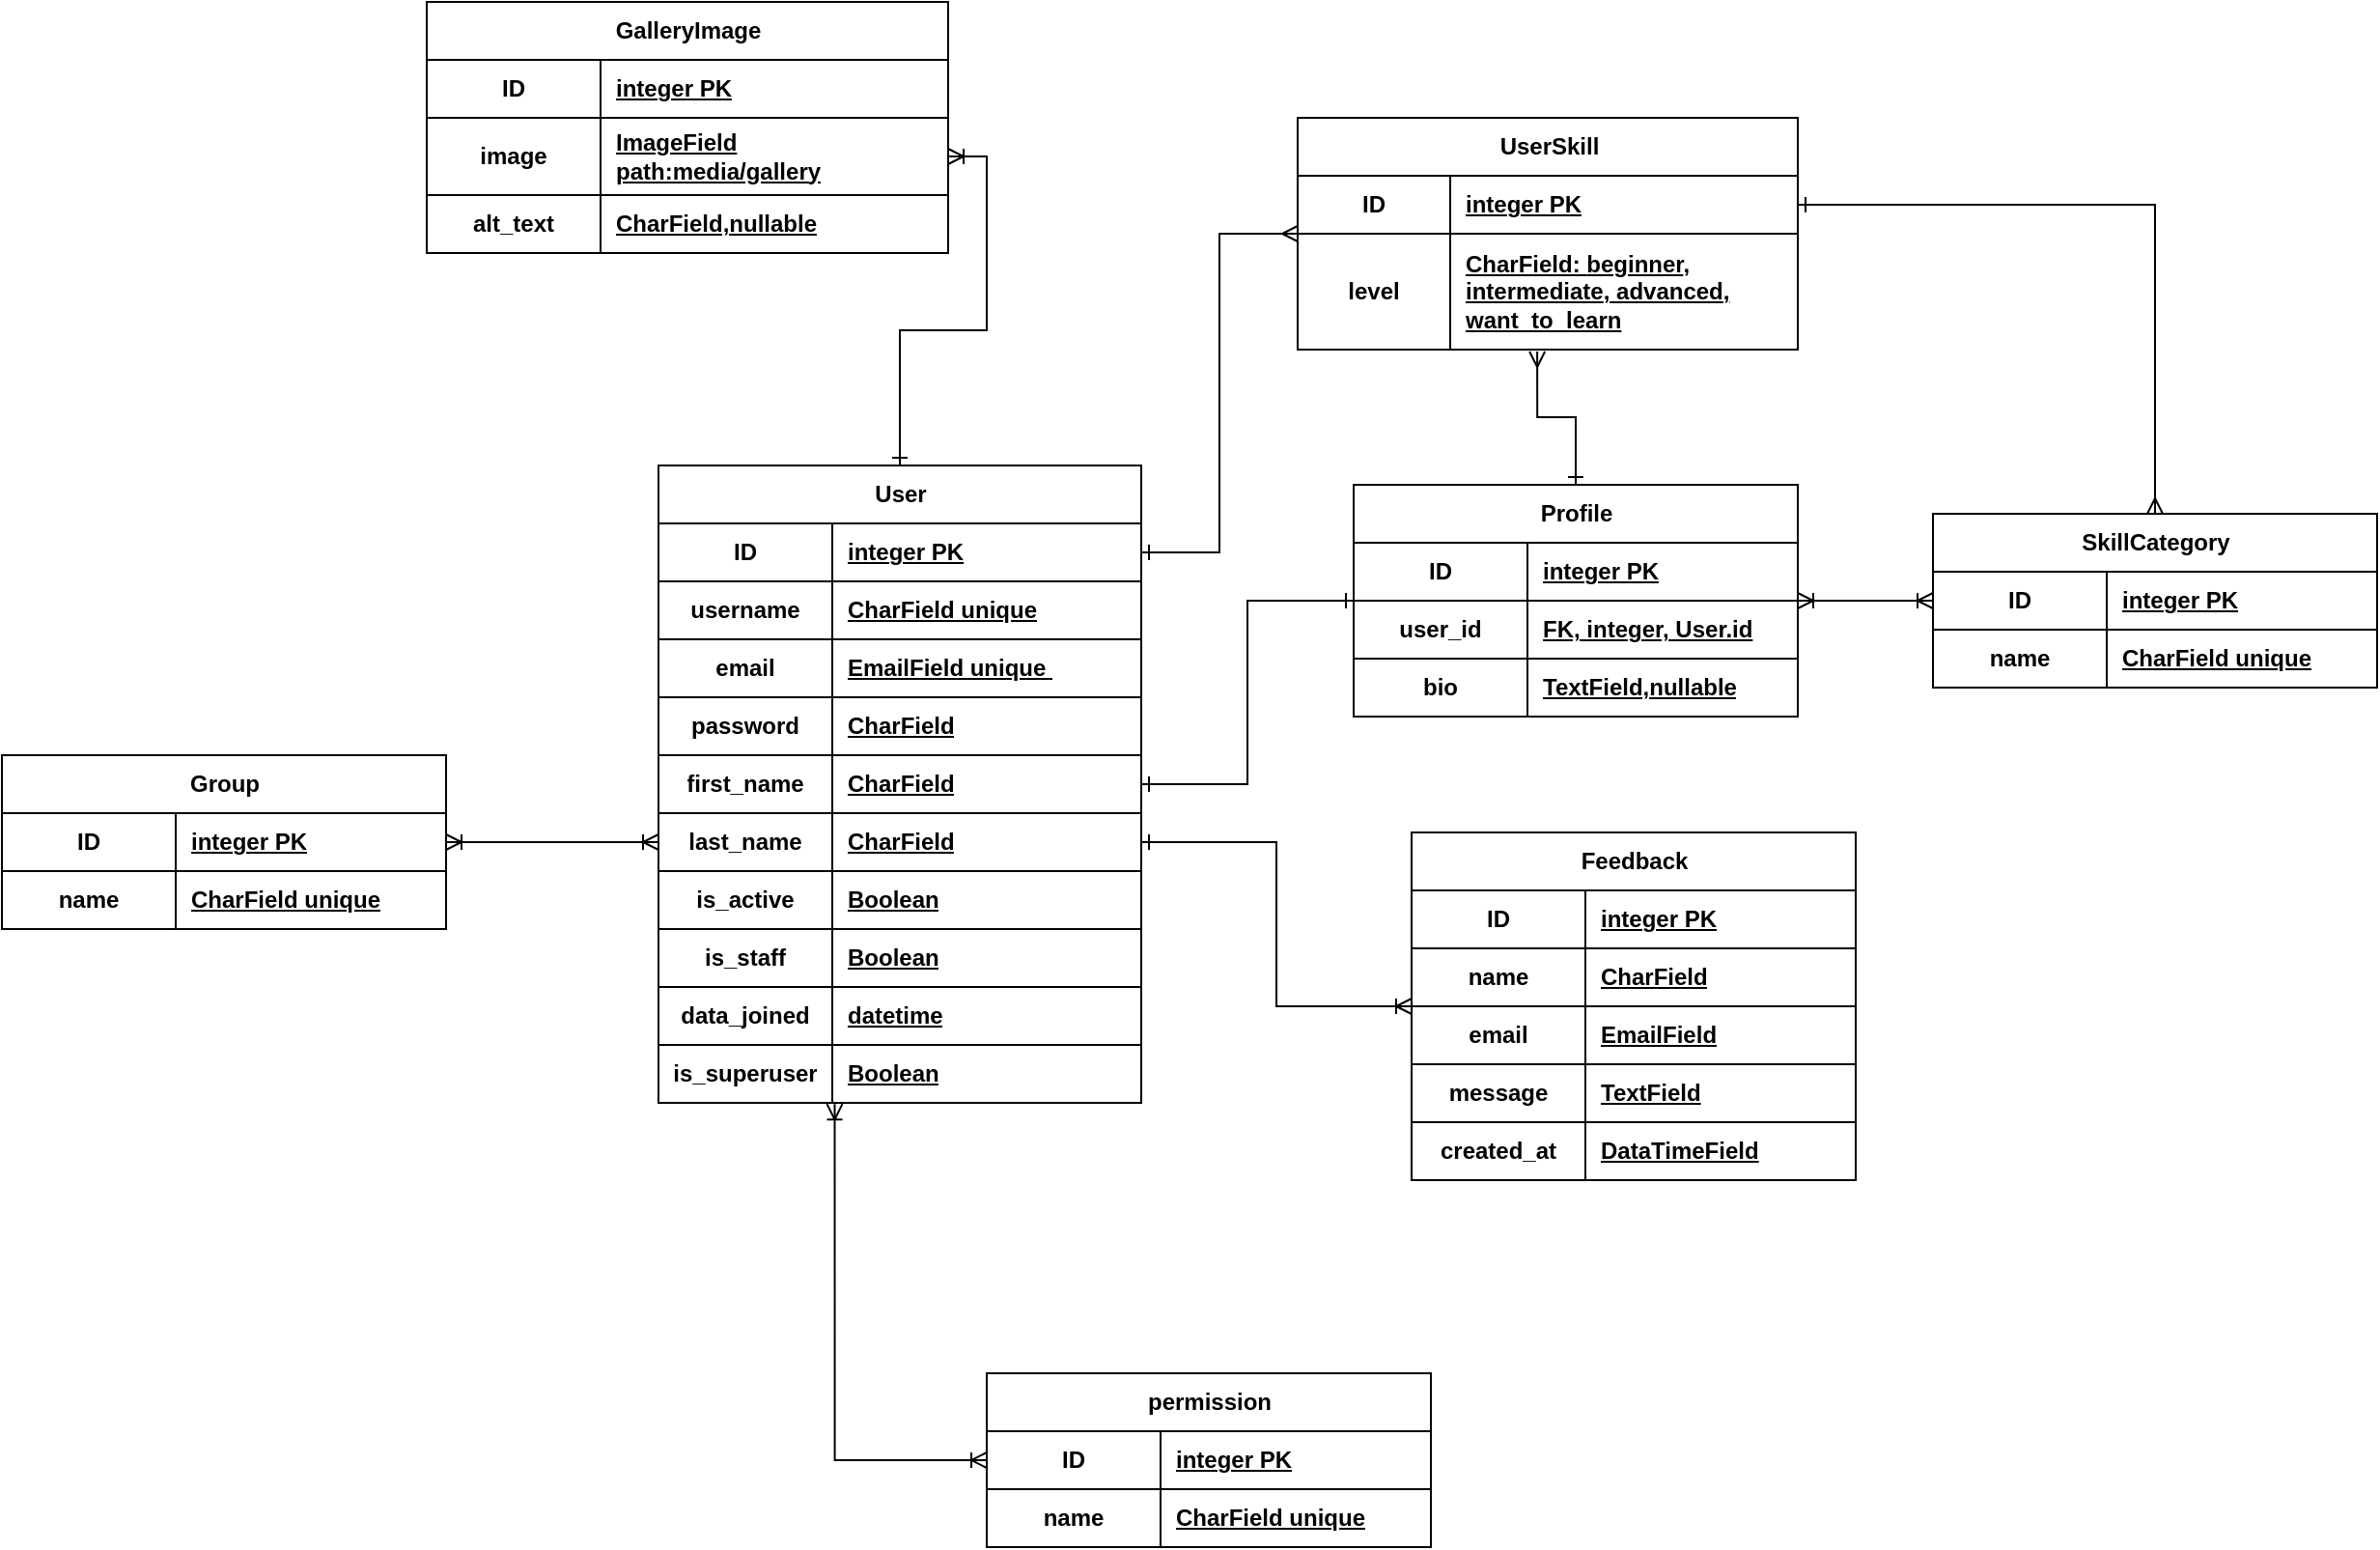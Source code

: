 <mxfile version="26.2.13">
  <diagram name="Страница — 1" id="cLvUY47uuJvn9-BoYiRr">
    <mxGraphModel dx="1157" dy="585" grid="1" gridSize="10" guides="1" tooltips="1" connect="1" arrows="1" fold="1" page="0" pageScale="1" pageWidth="850" pageHeight="1100" math="0" shadow="0">
      <root>
        <mxCell id="0" />
        <mxCell id="1" parent="0" />
        <mxCell id="xy8St97dWCmAatjj1ool-161" style="edgeStyle=orthogonalEdgeStyle;rounded=0;orthogonalLoop=1;jettySize=auto;html=1;endArrow=ERone;endFill=0;startArrow=ERone;startFill=0;" edge="1" parent="1" source="xy8St97dWCmAatjj1ool-24" target="xy8St97dWCmAatjj1ool-84">
          <mxGeometry relative="1" as="geometry" />
        </mxCell>
        <mxCell id="xy8St97dWCmAatjj1ool-163" style="edgeStyle=orthogonalEdgeStyle;rounded=0;orthogonalLoop=1;jettySize=auto;html=1;startArrow=ERone;startFill=0;endArrow=ERoneToMany;endFill=0;" edge="1" parent="1" source="xy8St97dWCmAatjj1ool-24" target="xy8St97dWCmAatjj1ool-135">
          <mxGeometry relative="1" as="geometry" />
        </mxCell>
        <mxCell id="xy8St97dWCmAatjj1ool-24" value="User" style="shape=table;startSize=30;container=1;collapsible=1;childLayout=tableLayout;fixedRows=1;rowLines=0;fontStyle=1;align=center;resizeLast=1;html=1;" vertex="1" parent="1">
          <mxGeometry x="130" y="550" width="250" height="330" as="geometry">
            <mxRectangle x="320" y="550" width="70" height="30" as="alternateBounds" />
          </mxGeometry>
        </mxCell>
        <mxCell id="xy8St97dWCmAatjj1ool-57" style="shape=tableRow;horizontal=0;startSize=0;swimlaneHead=0;swimlaneBody=0;fillColor=none;collapsible=0;dropTarget=0;points=[[0,0.5],[1,0.5]];portConstraint=eastwest;top=0;left=0;right=0;bottom=1;" vertex="1" parent="xy8St97dWCmAatjj1ool-24">
          <mxGeometry y="30" width="250" height="30" as="geometry" />
        </mxCell>
        <mxCell id="xy8St97dWCmAatjj1ool-58" value="ID" style="shape=partialRectangle;connectable=0;fillColor=none;top=0;left=0;bottom=0;right=0;fontStyle=1;overflow=hidden;whiteSpace=wrap;html=1;" vertex="1" parent="xy8St97dWCmAatjj1ool-57">
          <mxGeometry width="90" height="30" as="geometry">
            <mxRectangle width="90" height="30" as="alternateBounds" />
          </mxGeometry>
        </mxCell>
        <mxCell id="xy8St97dWCmAatjj1ool-59" value="integer PK" style="shape=partialRectangle;connectable=0;fillColor=none;top=0;left=0;bottom=0;right=0;align=left;spacingLeft=6;fontStyle=5;overflow=hidden;whiteSpace=wrap;html=1;" vertex="1" parent="xy8St97dWCmAatjj1ool-57">
          <mxGeometry x="90" width="160" height="30" as="geometry">
            <mxRectangle width="160" height="30" as="alternateBounds" />
          </mxGeometry>
        </mxCell>
        <mxCell id="xy8St97dWCmAatjj1ool-25" value="" style="shape=tableRow;horizontal=0;startSize=0;swimlaneHead=0;swimlaneBody=0;fillColor=none;collapsible=0;dropTarget=0;points=[[0,0.5],[1,0.5]];portConstraint=eastwest;top=0;left=0;right=0;bottom=1;" vertex="1" parent="xy8St97dWCmAatjj1ool-24">
          <mxGeometry y="60" width="250" height="30" as="geometry" />
        </mxCell>
        <mxCell id="xy8St97dWCmAatjj1ool-26" value="username" style="shape=partialRectangle;connectable=0;fillColor=none;top=0;left=0;bottom=0;right=0;fontStyle=1;overflow=hidden;whiteSpace=wrap;html=1;" vertex="1" parent="xy8St97dWCmAatjj1ool-25">
          <mxGeometry width="90" height="30" as="geometry">
            <mxRectangle width="90" height="30" as="alternateBounds" />
          </mxGeometry>
        </mxCell>
        <mxCell id="xy8St97dWCmAatjj1ool-27" value="CharField unique" style="shape=partialRectangle;connectable=0;fillColor=none;top=0;left=0;bottom=0;right=0;align=left;spacingLeft=6;fontStyle=5;overflow=hidden;whiteSpace=wrap;html=1;" vertex="1" parent="xy8St97dWCmAatjj1ool-25">
          <mxGeometry x="90" width="160" height="30" as="geometry">
            <mxRectangle width="160" height="30" as="alternateBounds" />
          </mxGeometry>
        </mxCell>
        <mxCell id="xy8St97dWCmAatjj1ool-60" style="shape=tableRow;horizontal=0;startSize=0;swimlaneHead=0;swimlaneBody=0;fillColor=none;collapsible=0;dropTarget=0;points=[[0,0.5],[1,0.5]];portConstraint=eastwest;top=0;left=0;right=0;bottom=1;" vertex="1" parent="xy8St97dWCmAatjj1ool-24">
          <mxGeometry y="90" width="250" height="30" as="geometry" />
        </mxCell>
        <mxCell id="xy8St97dWCmAatjj1ool-61" value="email" style="shape=partialRectangle;connectable=0;fillColor=none;top=0;left=0;bottom=0;right=0;fontStyle=1;overflow=hidden;whiteSpace=wrap;html=1;" vertex="1" parent="xy8St97dWCmAatjj1ool-60">
          <mxGeometry width="90" height="30" as="geometry">
            <mxRectangle width="90" height="30" as="alternateBounds" />
          </mxGeometry>
        </mxCell>
        <mxCell id="xy8St97dWCmAatjj1ool-62" value="EmailField unique&amp;nbsp;" style="shape=partialRectangle;connectable=0;fillColor=none;top=0;left=0;bottom=0;right=0;align=left;spacingLeft=6;fontStyle=5;overflow=hidden;whiteSpace=wrap;html=1;" vertex="1" parent="xy8St97dWCmAatjj1ool-60">
          <mxGeometry x="90" width="160" height="30" as="geometry">
            <mxRectangle width="160" height="30" as="alternateBounds" />
          </mxGeometry>
        </mxCell>
        <mxCell id="xy8St97dWCmAatjj1ool-63" style="shape=tableRow;horizontal=0;startSize=0;swimlaneHead=0;swimlaneBody=0;fillColor=none;collapsible=0;dropTarget=0;points=[[0,0.5],[1,0.5]];portConstraint=eastwest;top=0;left=0;right=0;bottom=1;" vertex="1" parent="xy8St97dWCmAatjj1ool-24">
          <mxGeometry y="120" width="250" height="30" as="geometry" />
        </mxCell>
        <mxCell id="xy8St97dWCmAatjj1ool-64" value="password" style="shape=partialRectangle;connectable=0;fillColor=none;top=0;left=0;bottom=0;right=0;fontStyle=1;overflow=hidden;whiteSpace=wrap;html=1;" vertex="1" parent="xy8St97dWCmAatjj1ool-63">
          <mxGeometry width="90" height="30" as="geometry">
            <mxRectangle width="90" height="30" as="alternateBounds" />
          </mxGeometry>
        </mxCell>
        <mxCell id="xy8St97dWCmAatjj1ool-65" value="CharField" style="shape=partialRectangle;connectable=0;fillColor=none;top=0;left=0;bottom=0;right=0;align=left;spacingLeft=6;fontStyle=5;overflow=hidden;whiteSpace=wrap;html=1;" vertex="1" parent="xy8St97dWCmAatjj1ool-63">
          <mxGeometry x="90" width="160" height="30" as="geometry">
            <mxRectangle width="160" height="30" as="alternateBounds" />
          </mxGeometry>
        </mxCell>
        <mxCell id="xy8St97dWCmAatjj1ool-78" style="shape=tableRow;horizontal=0;startSize=0;swimlaneHead=0;swimlaneBody=0;fillColor=none;collapsible=0;dropTarget=0;points=[[0,0.5],[1,0.5]];portConstraint=eastwest;top=0;left=0;right=0;bottom=1;" vertex="1" parent="xy8St97dWCmAatjj1ool-24">
          <mxGeometry y="150" width="250" height="30" as="geometry" />
        </mxCell>
        <mxCell id="xy8St97dWCmAatjj1ool-79" value="first_name" style="shape=partialRectangle;connectable=0;fillColor=none;top=0;left=0;bottom=0;right=0;fontStyle=1;overflow=hidden;whiteSpace=wrap;html=1;" vertex="1" parent="xy8St97dWCmAatjj1ool-78">
          <mxGeometry width="90" height="30" as="geometry">
            <mxRectangle width="90" height="30" as="alternateBounds" />
          </mxGeometry>
        </mxCell>
        <mxCell id="xy8St97dWCmAatjj1ool-80" value="CharField" style="shape=partialRectangle;connectable=0;fillColor=none;top=0;left=0;bottom=0;right=0;align=left;spacingLeft=6;fontStyle=5;overflow=hidden;whiteSpace=wrap;html=1;" vertex="1" parent="xy8St97dWCmAatjj1ool-78">
          <mxGeometry x="90" width="160" height="30" as="geometry">
            <mxRectangle width="160" height="30" as="alternateBounds" />
          </mxGeometry>
        </mxCell>
        <mxCell id="xy8St97dWCmAatjj1ool-75" style="shape=tableRow;horizontal=0;startSize=0;swimlaneHead=0;swimlaneBody=0;fillColor=none;collapsible=0;dropTarget=0;points=[[0,0.5],[1,0.5]];portConstraint=eastwest;top=0;left=0;right=0;bottom=1;" vertex="1" parent="xy8St97dWCmAatjj1ool-24">
          <mxGeometry y="180" width="250" height="30" as="geometry" />
        </mxCell>
        <mxCell id="xy8St97dWCmAatjj1ool-76" value="last_name" style="shape=partialRectangle;connectable=0;fillColor=none;top=0;left=0;bottom=0;right=0;fontStyle=1;overflow=hidden;whiteSpace=wrap;html=1;" vertex="1" parent="xy8St97dWCmAatjj1ool-75">
          <mxGeometry width="90" height="30" as="geometry">
            <mxRectangle width="90" height="30" as="alternateBounds" />
          </mxGeometry>
        </mxCell>
        <mxCell id="xy8St97dWCmAatjj1ool-77" value="CharField" style="shape=partialRectangle;connectable=0;fillColor=none;top=0;left=0;bottom=0;right=0;align=left;spacingLeft=6;fontStyle=5;overflow=hidden;whiteSpace=wrap;html=1;" vertex="1" parent="xy8St97dWCmAatjj1ool-75">
          <mxGeometry x="90" width="160" height="30" as="geometry">
            <mxRectangle width="160" height="30" as="alternateBounds" />
          </mxGeometry>
        </mxCell>
        <mxCell id="xy8St97dWCmAatjj1ool-72" style="shape=tableRow;horizontal=0;startSize=0;swimlaneHead=0;swimlaneBody=0;fillColor=none;collapsible=0;dropTarget=0;points=[[0,0.5],[1,0.5]];portConstraint=eastwest;top=0;left=0;right=0;bottom=1;" vertex="1" parent="xy8St97dWCmAatjj1ool-24">
          <mxGeometry y="210" width="250" height="30" as="geometry" />
        </mxCell>
        <mxCell id="xy8St97dWCmAatjj1ool-73" value="is_active" style="shape=partialRectangle;connectable=0;fillColor=none;top=0;left=0;bottom=0;right=0;fontStyle=1;overflow=hidden;whiteSpace=wrap;html=1;" vertex="1" parent="xy8St97dWCmAatjj1ool-72">
          <mxGeometry width="90" height="30" as="geometry">
            <mxRectangle width="90" height="30" as="alternateBounds" />
          </mxGeometry>
        </mxCell>
        <mxCell id="xy8St97dWCmAatjj1ool-74" value="Boolean" style="shape=partialRectangle;connectable=0;fillColor=none;top=0;left=0;bottom=0;right=0;align=left;spacingLeft=6;fontStyle=5;overflow=hidden;whiteSpace=wrap;html=1;" vertex="1" parent="xy8St97dWCmAatjj1ool-72">
          <mxGeometry x="90" width="160" height="30" as="geometry">
            <mxRectangle width="160" height="30" as="alternateBounds" />
          </mxGeometry>
        </mxCell>
        <mxCell id="xy8St97dWCmAatjj1ool-69" style="shape=tableRow;horizontal=0;startSize=0;swimlaneHead=0;swimlaneBody=0;fillColor=none;collapsible=0;dropTarget=0;points=[[0,0.5],[1,0.5]];portConstraint=eastwest;top=0;left=0;right=0;bottom=1;" vertex="1" parent="xy8St97dWCmAatjj1ool-24">
          <mxGeometry y="240" width="250" height="30" as="geometry" />
        </mxCell>
        <mxCell id="xy8St97dWCmAatjj1ool-70" value="is_staff" style="shape=partialRectangle;connectable=0;fillColor=none;top=0;left=0;bottom=0;right=0;fontStyle=1;overflow=hidden;whiteSpace=wrap;html=1;" vertex="1" parent="xy8St97dWCmAatjj1ool-69">
          <mxGeometry width="90" height="30" as="geometry">
            <mxRectangle width="90" height="30" as="alternateBounds" />
          </mxGeometry>
        </mxCell>
        <mxCell id="xy8St97dWCmAatjj1ool-71" value="Boolean" style="shape=partialRectangle;connectable=0;fillColor=none;top=0;left=0;bottom=0;right=0;align=left;spacingLeft=6;fontStyle=5;overflow=hidden;whiteSpace=wrap;html=1;" vertex="1" parent="xy8St97dWCmAatjj1ool-69">
          <mxGeometry x="90" width="160" height="30" as="geometry">
            <mxRectangle width="160" height="30" as="alternateBounds" />
          </mxGeometry>
        </mxCell>
        <mxCell id="xy8St97dWCmAatjj1ool-81" style="shape=tableRow;horizontal=0;startSize=0;swimlaneHead=0;swimlaneBody=0;fillColor=none;collapsible=0;dropTarget=0;points=[[0,0.5],[1,0.5]];portConstraint=eastwest;top=0;left=0;right=0;bottom=1;" vertex="1" parent="xy8St97dWCmAatjj1ool-24">
          <mxGeometry y="270" width="250" height="30" as="geometry" />
        </mxCell>
        <mxCell id="xy8St97dWCmAatjj1ool-82" value="data_joined" style="shape=partialRectangle;connectable=0;fillColor=none;top=0;left=0;bottom=0;right=0;fontStyle=1;overflow=hidden;whiteSpace=wrap;html=1;" vertex="1" parent="xy8St97dWCmAatjj1ool-81">
          <mxGeometry width="90" height="30" as="geometry">
            <mxRectangle width="90" height="30" as="alternateBounds" />
          </mxGeometry>
        </mxCell>
        <mxCell id="xy8St97dWCmAatjj1ool-83" value="datetime" style="shape=partialRectangle;connectable=0;fillColor=none;top=0;left=0;bottom=0;right=0;align=left;spacingLeft=6;fontStyle=5;overflow=hidden;whiteSpace=wrap;html=1;" vertex="1" parent="xy8St97dWCmAatjj1ool-81">
          <mxGeometry x="90" width="160" height="30" as="geometry">
            <mxRectangle width="160" height="30" as="alternateBounds" />
          </mxGeometry>
        </mxCell>
        <mxCell id="xy8St97dWCmAatjj1ool-66" style="shape=tableRow;horizontal=0;startSize=0;swimlaneHead=0;swimlaneBody=0;fillColor=none;collapsible=0;dropTarget=0;points=[[0,0.5],[1,0.5]];portConstraint=eastwest;top=0;left=0;right=0;bottom=1;" vertex="1" parent="xy8St97dWCmAatjj1ool-24">
          <mxGeometry y="300" width="250" height="30" as="geometry" />
        </mxCell>
        <mxCell id="xy8St97dWCmAatjj1ool-67" value="is_superuser" style="shape=partialRectangle;connectable=0;fillColor=none;top=0;left=0;bottom=0;right=0;fontStyle=1;overflow=hidden;whiteSpace=wrap;html=1;" vertex="1" parent="xy8St97dWCmAatjj1ool-66">
          <mxGeometry width="90" height="30" as="geometry">
            <mxRectangle width="90" height="30" as="alternateBounds" />
          </mxGeometry>
        </mxCell>
        <mxCell id="xy8St97dWCmAatjj1ool-68" value="Boolean" style="shape=partialRectangle;connectable=0;fillColor=none;top=0;left=0;bottom=0;right=0;align=left;spacingLeft=6;fontStyle=5;overflow=hidden;whiteSpace=wrap;html=1;" vertex="1" parent="xy8St97dWCmAatjj1ool-66">
          <mxGeometry x="90" width="160" height="30" as="geometry">
            <mxRectangle width="160" height="30" as="alternateBounds" />
          </mxGeometry>
        </mxCell>
        <mxCell id="xy8St97dWCmAatjj1ool-182" style="edgeStyle=orthogonalEdgeStyle;rounded=0;orthogonalLoop=1;jettySize=auto;html=1;entryX=0;entryY=0.5;entryDx=0;entryDy=0;startArrow=ERoneToMany;startFill=0;endArrow=ERoneToMany;endFill=0;" edge="1" parent="1" source="xy8St97dWCmAatjj1ool-84" target="xy8St97dWCmAatjj1ool-142">
          <mxGeometry relative="1" as="geometry" />
        </mxCell>
        <mxCell id="xy8St97dWCmAatjj1ool-84" value="Profile" style="shape=table;startSize=30;container=1;collapsible=1;childLayout=tableLayout;fixedRows=1;rowLines=0;fontStyle=1;align=center;resizeLast=1;html=1;" vertex="1" parent="1">
          <mxGeometry x="490" y="560" width="230" height="120" as="geometry">
            <mxRectangle x="620" y="640" width="70" height="30" as="alternateBounds" />
          </mxGeometry>
        </mxCell>
        <mxCell id="xy8St97dWCmAatjj1ool-85" style="shape=tableRow;horizontal=0;startSize=0;swimlaneHead=0;swimlaneBody=0;fillColor=none;collapsible=0;dropTarget=0;points=[[0,0.5],[1,0.5]];portConstraint=eastwest;top=0;left=0;right=0;bottom=1;" vertex="1" parent="xy8St97dWCmAatjj1ool-84">
          <mxGeometry y="30" width="230" height="30" as="geometry" />
        </mxCell>
        <mxCell id="xy8St97dWCmAatjj1ool-86" value="ID" style="shape=partialRectangle;connectable=0;fillColor=none;top=0;left=0;bottom=0;right=0;fontStyle=1;overflow=hidden;whiteSpace=wrap;html=1;" vertex="1" parent="xy8St97dWCmAatjj1ool-85">
          <mxGeometry width="90" height="30" as="geometry">
            <mxRectangle width="90" height="30" as="alternateBounds" />
          </mxGeometry>
        </mxCell>
        <mxCell id="xy8St97dWCmAatjj1ool-87" value="integer PK" style="shape=partialRectangle;connectable=0;fillColor=none;top=0;left=0;bottom=0;right=0;align=left;spacingLeft=6;fontStyle=5;overflow=hidden;whiteSpace=wrap;html=1;" vertex="1" parent="xy8St97dWCmAatjj1ool-85">
          <mxGeometry x="90" width="140" height="30" as="geometry">
            <mxRectangle width="140" height="30" as="alternateBounds" />
          </mxGeometry>
        </mxCell>
        <mxCell id="xy8St97dWCmAatjj1ool-88" value="" style="shape=tableRow;horizontal=0;startSize=0;swimlaneHead=0;swimlaneBody=0;fillColor=none;collapsible=0;dropTarget=0;points=[[0,0.5],[1,0.5]];portConstraint=eastwest;top=0;left=0;right=0;bottom=1;" vertex="1" parent="xy8St97dWCmAatjj1ool-84">
          <mxGeometry y="60" width="230" height="30" as="geometry" />
        </mxCell>
        <mxCell id="xy8St97dWCmAatjj1ool-89" value="user_id" style="shape=partialRectangle;connectable=0;fillColor=none;top=0;left=0;bottom=0;right=0;fontStyle=1;overflow=hidden;whiteSpace=wrap;html=1;" vertex="1" parent="xy8St97dWCmAatjj1ool-88">
          <mxGeometry width="90" height="30" as="geometry">
            <mxRectangle width="90" height="30" as="alternateBounds" />
          </mxGeometry>
        </mxCell>
        <mxCell id="xy8St97dWCmAatjj1ool-90" value="FK, integer, User.id" style="shape=partialRectangle;connectable=0;fillColor=none;top=0;left=0;bottom=0;right=0;align=left;spacingLeft=6;fontStyle=5;overflow=hidden;whiteSpace=wrap;html=1;" vertex="1" parent="xy8St97dWCmAatjj1ool-88">
          <mxGeometry x="90" width="140" height="30" as="geometry">
            <mxRectangle width="140" height="30" as="alternateBounds" />
          </mxGeometry>
        </mxCell>
        <mxCell id="xy8St97dWCmAatjj1ool-91" style="shape=tableRow;horizontal=0;startSize=0;swimlaneHead=0;swimlaneBody=0;fillColor=none;collapsible=0;dropTarget=0;points=[[0,0.5],[1,0.5]];portConstraint=eastwest;top=0;left=0;right=0;bottom=1;" vertex="1" parent="xy8St97dWCmAatjj1ool-84">
          <mxGeometry y="90" width="230" height="30" as="geometry" />
        </mxCell>
        <mxCell id="xy8St97dWCmAatjj1ool-92" value="bio" style="shape=partialRectangle;connectable=0;fillColor=none;top=0;left=0;bottom=0;right=0;fontStyle=1;overflow=hidden;whiteSpace=wrap;html=1;" vertex="1" parent="xy8St97dWCmAatjj1ool-91">
          <mxGeometry width="90" height="30" as="geometry">
            <mxRectangle width="90" height="30" as="alternateBounds" />
          </mxGeometry>
        </mxCell>
        <mxCell id="xy8St97dWCmAatjj1ool-93" value="TextField,nullable" style="shape=partialRectangle;connectable=0;fillColor=none;top=0;left=0;bottom=0;right=0;align=left;spacingLeft=6;fontStyle=5;overflow=hidden;whiteSpace=wrap;html=1;" vertex="1" parent="xy8St97dWCmAatjj1ool-91">
          <mxGeometry x="90" width="140" height="30" as="geometry">
            <mxRectangle width="140" height="30" as="alternateBounds" />
          </mxGeometry>
        </mxCell>
        <mxCell id="xy8St97dWCmAatjj1ool-115" value="Feedback" style="shape=table;startSize=30;container=1;collapsible=1;childLayout=tableLayout;fixedRows=1;rowLines=0;fontStyle=1;align=center;resizeLast=1;html=1;" vertex="1" parent="1">
          <mxGeometry x="520" y="740" width="230" height="180" as="geometry">
            <mxRectangle x="620" y="820" width="70" height="30" as="alternateBounds" />
          </mxGeometry>
        </mxCell>
        <mxCell id="xy8St97dWCmAatjj1ool-116" style="shape=tableRow;horizontal=0;startSize=0;swimlaneHead=0;swimlaneBody=0;fillColor=none;collapsible=0;dropTarget=0;points=[[0,0.5],[1,0.5]];portConstraint=eastwest;top=0;left=0;right=0;bottom=1;" vertex="1" parent="xy8St97dWCmAatjj1ool-115">
          <mxGeometry y="30" width="230" height="30" as="geometry" />
        </mxCell>
        <mxCell id="xy8St97dWCmAatjj1ool-117" value="ID" style="shape=partialRectangle;connectable=0;fillColor=none;top=0;left=0;bottom=0;right=0;fontStyle=1;overflow=hidden;whiteSpace=wrap;html=1;" vertex="1" parent="xy8St97dWCmAatjj1ool-116">
          <mxGeometry width="90" height="30" as="geometry">
            <mxRectangle width="90" height="30" as="alternateBounds" />
          </mxGeometry>
        </mxCell>
        <mxCell id="xy8St97dWCmAatjj1ool-118" value="integer PK" style="shape=partialRectangle;connectable=0;fillColor=none;top=0;left=0;bottom=0;right=0;align=left;spacingLeft=6;fontStyle=5;overflow=hidden;whiteSpace=wrap;html=1;" vertex="1" parent="xy8St97dWCmAatjj1ool-116">
          <mxGeometry x="90" width="140" height="30" as="geometry">
            <mxRectangle width="140" height="30" as="alternateBounds" />
          </mxGeometry>
        </mxCell>
        <mxCell id="xy8St97dWCmAatjj1ool-119" value="" style="shape=tableRow;horizontal=0;startSize=0;swimlaneHead=0;swimlaneBody=0;fillColor=none;collapsible=0;dropTarget=0;points=[[0,0.5],[1,0.5]];portConstraint=eastwest;top=0;left=0;right=0;bottom=1;" vertex="1" parent="xy8St97dWCmAatjj1ool-115">
          <mxGeometry y="60" width="230" height="30" as="geometry" />
        </mxCell>
        <mxCell id="xy8St97dWCmAatjj1ool-120" value="name" style="shape=partialRectangle;connectable=0;fillColor=none;top=0;left=0;bottom=0;right=0;fontStyle=1;overflow=hidden;whiteSpace=wrap;html=1;" vertex="1" parent="xy8St97dWCmAatjj1ool-119">
          <mxGeometry width="90" height="30" as="geometry">
            <mxRectangle width="90" height="30" as="alternateBounds" />
          </mxGeometry>
        </mxCell>
        <mxCell id="xy8St97dWCmAatjj1ool-121" value="CharField" style="shape=partialRectangle;connectable=0;fillColor=none;top=0;left=0;bottom=0;right=0;align=left;spacingLeft=6;fontStyle=5;overflow=hidden;whiteSpace=wrap;html=1;" vertex="1" parent="xy8St97dWCmAatjj1ool-119">
          <mxGeometry x="90" width="140" height="30" as="geometry">
            <mxRectangle width="140" height="30" as="alternateBounds" />
          </mxGeometry>
        </mxCell>
        <mxCell id="xy8St97dWCmAatjj1ool-122" style="shape=tableRow;horizontal=0;startSize=0;swimlaneHead=0;swimlaneBody=0;fillColor=none;collapsible=0;dropTarget=0;points=[[0,0.5],[1,0.5]];portConstraint=eastwest;top=0;left=0;right=0;bottom=1;" vertex="1" parent="xy8St97dWCmAatjj1ool-115">
          <mxGeometry y="90" width="230" height="30" as="geometry" />
        </mxCell>
        <mxCell id="xy8St97dWCmAatjj1ool-123" value="email" style="shape=partialRectangle;connectable=0;fillColor=none;top=0;left=0;bottom=0;right=0;fontStyle=1;overflow=hidden;whiteSpace=wrap;html=1;" vertex="1" parent="xy8St97dWCmAatjj1ool-122">
          <mxGeometry width="90" height="30" as="geometry">
            <mxRectangle width="90" height="30" as="alternateBounds" />
          </mxGeometry>
        </mxCell>
        <mxCell id="xy8St97dWCmAatjj1ool-124" value="EmailField" style="shape=partialRectangle;connectable=0;fillColor=none;top=0;left=0;bottom=0;right=0;align=left;spacingLeft=6;fontStyle=5;overflow=hidden;whiteSpace=wrap;html=1;" vertex="1" parent="xy8St97dWCmAatjj1ool-122">
          <mxGeometry x="90" width="140" height="30" as="geometry">
            <mxRectangle width="140" height="30" as="alternateBounds" />
          </mxGeometry>
        </mxCell>
        <mxCell id="xy8St97dWCmAatjj1ool-125" style="shape=tableRow;horizontal=0;startSize=0;swimlaneHead=0;swimlaneBody=0;fillColor=none;collapsible=0;dropTarget=0;points=[[0,0.5],[1,0.5]];portConstraint=eastwest;top=0;left=0;right=0;bottom=1;" vertex="1" parent="xy8St97dWCmAatjj1ool-115">
          <mxGeometry y="120" width="230" height="30" as="geometry" />
        </mxCell>
        <mxCell id="xy8St97dWCmAatjj1ool-126" value="message" style="shape=partialRectangle;connectable=0;fillColor=none;top=0;left=0;bottom=0;right=0;fontStyle=1;overflow=hidden;whiteSpace=wrap;html=1;" vertex="1" parent="xy8St97dWCmAatjj1ool-125">
          <mxGeometry width="90" height="30" as="geometry">
            <mxRectangle width="90" height="30" as="alternateBounds" />
          </mxGeometry>
        </mxCell>
        <mxCell id="xy8St97dWCmAatjj1ool-127" value="TextField" style="shape=partialRectangle;connectable=0;fillColor=none;top=0;left=0;bottom=0;right=0;align=left;spacingLeft=6;fontStyle=5;overflow=hidden;whiteSpace=wrap;html=1;" vertex="1" parent="xy8St97dWCmAatjj1ool-125">
          <mxGeometry x="90" width="140" height="30" as="geometry">
            <mxRectangle width="140" height="30" as="alternateBounds" />
          </mxGeometry>
        </mxCell>
        <mxCell id="xy8St97dWCmAatjj1ool-128" style="shape=tableRow;horizontal=0;startSize=0;swimlaneHead=0;swimlaneBody=0;fillColor=none;collapsible=0;dropTarget=0;points=[[0,0.5],[1,0.5]];portConstraint=eastwest;top=0;left=0;right=0;bottom=1;" vertex="1" parent="xy8St97dWCmAatjj1ool-115">
          <mxGeometry y="150" width="230" height="30" as="geometry" />
        </mxCell>
        <mxCell id="xy8St97dWCmAatjj1ool-129" value="created_at" style="shape=partialRectangle;connectable=0;fillColor=none;top=0;left=0;bottom=0;right=0;fontStyle=1;overflow=hidden;whiteSpace=wrap;html=1;" vertex="1" parent="xy8St97dWCmAatjj1ool-128">
          <mxGeometry width="90" height="30" as="geometry">
            <mxRectangle width="90" height="30" as="alternateBounds" />
          </mxGeometry>
        </mxCell>
        <mxCell id="xy8St97dWCmAatjj1ool-130" value="DataTimeField" style="shape=partialRectangle;connectable=0;fillColor=none;top=0;left=0;bottom=0;right=0;align=left;spacingLeft=6;fontStyle=5;overflow=hidden;whiteSpace=wrap;html=1;" vertex="1" parent="xy8St97dWCmAatjj1ool-128">
          <mxGeometry x="90" width="140" height="30" as="geometry">
            <mxRectangle width="140" height="30" as="alternateBounds" />
          </mxGeometry>
        </mxCell>
        <mxCell id="xy8St97dWCmAatjj1ool-131" value="GalleryImage" style="shape=table;startSize=30;container=1;collapsible=1;childLayout=tableLayout;fixedRows=1;rowLines=0;fontStyle=1;align=center;resizeLast=1;html=1;" vertex="1" parent="1">
          <mxGeometry x="10" y="310" width="270" height="130" as="geometry">
            <mxRectangle x="420" y="300" width="70" height="30" as="alternateBounds" />
          </mxGeometry>
        </mxCell>
        <mxCell id="xy8St97dWCmAatjj1ool-132" style="shape=tableRow;horizontal=0;startSize=0;swimlaneHead=0;swimlaneBody=0;fillColor=none;collapsible=0;dropTarget=0;points=[[0,0.5],[1,0.5]];portConstraint=eastwest;top=0;left=0;right=0;bottom=1;" vertex="1" parent="xy8St97dWCmAatjj1ool-131">
          <mxGeometry y="30" width="270" height="30" as="geometry" />
        </mxCell>
        <mxCell id="xy8St97dWCmAatjj1ool-133" value="ID" style="shape=partialRectangle;connectable=0;fillColor=none;top=0;left=0;bottom=0;right=0;fontStyle=1;overflow=hidden;whiteSpace=wrap;html=1;" vertex="1" parent="xy8St97dWCmAatjj1ool-132">
          <mxGeometry width="90" height="30" as="geometry">
            <mxRectangle width="90" height="30" as="alternateBounds" />
          </mxGeometry>
        </mxCell>
        <mxCell id="xy8St97dWCmAatjj1ool-134" value="integer PK" style="shape=partialRectangle;connectable=0;fillColor=none;top=0;left=0;bottom=0;right=0;align=left;spacingLeft=6;fontStyle=5;overflow=hidden;whiteSpace=wrap;html=1;" vertex="1" parent="xy8St97dWCmAatjj1ool-132">
          <mxGeometry x="90" width="180" height="30" as="geometry">
            <mxRectangle width="180" height="30" as="alternateBounds" />
          </mxGeometry>
        </mxCell>
        <mxCell id="xy8St97dWCmAatjj1ool-135" value="" style="shape=tableRow;horizontal=0;startSize=0;swimlaneHead=0;swimlaneBody=0;fillColor=none;collapsible=0;dropTarget=0;points=[[0,0.5],[1,0.5]];portConstraint=eastwest;top=0;left=0;right=0;bottom=1;" vertex="1" parent="xy8St97dWCmAatjj1ool-131">
          <mxGeometry y="60" width="270" height="40" as="geometry" />
        </mxCell>
        <mxCell id="xy8St97dWCmAatjj1ool-136" value="image" style="shape=partialRectangle;connectable=0;fillColor=none;top=0;left=0;bottom=0;right=0;fontStyle=1;overflow=hidden;whiteSpace=wrap;html=1;" vertex="1" parent="xy8St97dWCmAatjj1ool-135">
          <mxGeometry width="90" height="40" as="geometry">
            <mxRectangle width="90" height="40" as="alternateBounds" />
          </mxGeometry>
        </mxCell>
        <mxCell id="xy8St97dWCmAatjj1ool-137" value="ImageField path:media/gallery" style="shape=partialRectangle;connectable=0;fillColor=none;top=0;left=0;bottom=0;right=0;align=left;spacingLeft=6;fontStyle=5;overflow=hidden;whiteSpace=wrap;html=1;" vertex="1" parent="xy8St97dWCmAatjj1ool-135">
          <mxGeometry x="90" width="180" height="40" as="geometry">
            <mxRectangle width="180" height="40" as="alternateBounds" />
          </mxGeometry>
        </mxCell>
        <mxCell id="xy8St97dWCmAatjj1ool-138" style="shape=tableRow;horizontal=0;startSize=0;swimlaneHead=0;swimlaneBody=0;fillColor=none;collapsible=0;dropTarget=0;points=[[0,0.5],[1,0.5]];portConstraint=eastwest;top=0;left=0;right=0;bottom=1;" vertex="1" parent="xy8St97dWCmAatjj1ool-131">
          <mxGeometry y="100" width="270" height="30" as="geometry" />
        </mxCell>
        <mxCell id="xy8St97dWCmAatjj1ool-139" value="alt_text" style="shape=partialRectangle;connectable=0;fillColor=none;top=0;left=0;bottom=0;right=0;fontStyle=1;overflow=hidden;whiteSpace=wrap;html=1;" vertex="1" parent="xy8St97dWCmAatjj1ool-138">
          <mxGeometry width="90" height="30" as="geometry">
            <mxRectangle width="90" height="30" as="alternateBounds" />
          </mxGeometry>
        </mxCell>
        <mxCell id="xy8St97dWCmAatjj1ool-140" value="CharField,nullable" style="shape=partialRectangle;connectable=0;fillColor=none;top=0;left=0;bottom=0;right=0;align=left;spacingLeft=6;fontStyle=5;overflow=hidden;whiteSpace=wrap;html=1;" vertex="1" parent="xy8St97dWCmAatjj1ool-138">
          <mxGeometry x="90" width="180" height="30" as="geometry">
            <mxRectangle width="180" height="30" as="alternateBounds" />
          </mxGeometry>
        </mxCell>
        <mxCell id="xy8St97dWCmAatjj1ool-184" style="edgeStyle=orthogonalEdgeStyle;rounded=0;orthogonalLoop=1;jettySize=auto;html=1;entryX=1;entryY=0.5;entryDx=0;entryDy=0;startArrow=ERmany;startFill=0;endArrow=ERone;endFill=0;" edge="1" parent="1" source="xy8St97dWCmAatjj1ool-141" target="xy8St97dWCmAatjj1ool-152">
          <mxGeometry relative="1" as="geometry" />
        </mxCell>
        <mxCell id="xy8St97dWCmAatjj1ool-141" value="SkillCategory" style="shape=table;startSize=30;container=1;collapsible=1;childLayout=tableLayout;fixedRows=1;rowLines=0;fontStyle=1;align=center;resizeLast=1;html=1;" vertex="1" parent="1">
          <mxGeometry x="790" y="575" width="230" height="90" as="geometry">
            <mxRectangle x="690" y="280" width="70" height="30" as="alternateBounds" />
          </mxGeometry>
        </mxCell>
        <mxCell id="xy8St97dWCmAatjj1ool-142" style="shape=tableRow;horizontal=0;startSize=0;swimlaneHead=0;swimlaneBody=0;fillColor=none;collapsible=0;dropTarget=0;points=[[0,0.5],[1,0.5]];portConstraint=eastwest;top=0;left=0;right=0;bottom=1;" vertex="1" parent="xy8St97dWCmAatjj1ool-141">
          <mxGeometry y="30" width="230" height="30" as="geometry" />
        </mxCell>
        <mxCell id="xy8St97dWCmAatjj1ool-143" value="ID" style="shape=partialRectangle;connectable=0;fillColor=none;top=0;left=0;bottom=0;right=0;fontStyle=1;overflow=hidden;whiteSpace=wrap;html=1;" vertex="1" parent="xy8St97dWCmAatjj1ool-142">
          <mxGeometry width="90" height="30" as="geometry">
            <mxRectangle width="90" height="30" as="alternateBounds" />
          </mxGeometry>
        </mxCell>
        <mxCell id="xy8St97dWCmAatjj1ool-144" value="integer PK" style="shape=partialRectangle;connectable=0;fillColor=none;top=0;left=0;bottom=0;right=0;align=left;spacingLeft=6;fontStyle=5;overflow=hidden;whiteSpace=wrap;html=1;" vertex="1" parent="xy8St97dWCmAatjj1ool-142">
          <mxGeometry x="90" width="140" height="30" as="geometry">
            <mxRectangle width="140" height="30" as="alternateBounds" />
          </mxGeometry>
        </mxCell>
        <mxCell id="xy8St97dWCmAatjj1ool-145" value="" style="shape=tableRow;horizontal=0;startSize=0;swimlaneHead=0;swimlaneBody=0;fillColor=none;collapsible=0;dropTarget=0;points=[[0,0.5],[1,0.5]];portConstraint=eastwest;top=0;left=0;right=0;bottom=1;" vertex="1" parent="xy8St97dWCmAatjj1ool-141">
          <mxGeometry y="60" width="230" height="30" as="geometry" />
        </mxCell>
        <mxCell id="xy8St97dWCmAatjj1ool-146" value="name" style="shape=partialRectangle;connectable=0;fillColor=none;top=0;left=0;bottom=0;right=0;fontStyle=1;overflow=hidden;whiteSpace=wrap;html=1;" vertex="1" parent="xy8St97dWCmAatjj1ool-145">
          <mxGeometry width="90" height="30" as="geometry">
            <mxRectangle width="90" height="30" as="alternateBounds" />
          </mxGeometry>
        </mxCell>
        <mxCell id="xy8St97dWCmAatjj1ool-147" value="CharField unique" style="shape=partialRectangle;connectable=0;fillColor=none;top=0;left=0;bottom=0;right=0;align=left;spacingLeft=6;fontStyle=5;overflow=hidden;whiteSpace=wrap;html=1;" vertex="1" parent="xy8St97dWCmAatjj1ool-145">
          <mxGeometry x="90" width="140" height="30" as="geometry">
            <mxRectangle width="140" height="30" as="alternateBounds" />
          </mxGeometry>
        </mxCell>
        <mxCell id="xy8St97dWCmAatjj1ool-151" value="UserSkill" style="shape=table;startSize=30;container=1;collapsible=1;childLayout=tableLayout;fixedRows=1;rowLines=0;fontStyle=1;align=center;resizeLast=1;html=1;" vertex="1" parent="1">
          <mxGeometry x="461" y="370" width="259" height="120" as="geometry">
            <mxRectangle x="460" y="290" width="70" height="30" as="alternateBounds" />
          </mxGeometry>
        </mxCell>
        <mxCell id="xy8St97dWCmAatjj1ool-152" style="shape=tableRow;horizontal=0;startSize=0;swimlaneHead=0;swimlaneBody=0;fillColor=none;collapsible=0;dropTarget=0;points=[[0,0.5],[1,0.5]];portConstraint=eastwest;top=0;left=0;right=0;bottom=1;" vertex="1" parent="xy8St97dWCmAatjj1ool-151">
          <mxGeometry y="30" width="259" height="30" as="geometry" />
        </mxCell>
        <mxCell id="xy8St97dWCmAatjj1ool-153" value="ID" style="shape=partialRectangle;connectable=0;fillColor=none;top=0;left=0;bottom=0;right=0;fontStyle=1;overflow=hidden;whiteSpace=wrap;html=1;" vertex="1" parent="xy8St97dWCmAatjj1ool-152">
          <mxGeometry width="79" height="30" as="geometry">
            <mxRectangle width="79" height="30" as="alternateBounds" />
          </mxGeometry>
        </mxCell>
        <mxCell id="xy8St97dWCmAatjj1ool-154" value="integer PK" style="shape=partialRectangle;connectable=0;fillColor=none;top=0;left=0;bottom=0;right=0;align=left;spacingLeft=6;fontStyle=5;overflow=hidden;whiteSpace=wrap;html=1;" vertex="1" parent="xy8St97dWCmAatjj1ool-152">
          <mxGeometry x="79" width="180" height="30" as="geometry">
            <mxRectangle width="180" height="30" as="alternateBounds" />
          </mxGeometry>
        </mxCell>
        <mxCell id="xy8St97dWCmAatjj1ool-155" value="" style="shape=tableRow;horizontal=0;startSize=0;swimlaneHead=0;swimlaneBody=0;fillColor=none;collapsible=0;dropTarget=0;points=[[0,0.5],[1,0.5]];portConstraint=eastwest;top=0;left=0;right=0;bottom=1;" vertex="1" parent="xy8St97dWCmAatjj1ool-151">
          <mxGeometry y="60" width="259" height="60" as="geometry" />
        </mxCell>
        <mxCell id="xy8St97dWCmAatjj1ool-156" value="level" style="shape=partialRectangle;connectable=0;fillColor=none;top=0;left=0;bottom=0;right=0;fontStyle=1;overflow=hidden;whiteSpace=wrap;html=1;" vertex="1" parent="xy8St97dWCmAatjj1ool-155">
          <mxGeometry width="79" height="60" as="geometry">
            <mxRectangle width="79" height="60" as="alternateBounds" />
          </mxGeometry>
        </mxCell>
        <mxCell id="xy8St97dWCmAatjj1ool-157" value="CharField:&amp;nbsp;&lt;span style=&quot;background-color: transparent; color: light-dark(rgb(0, 0, 0), rgb(255, 255, 255));&quot; class=&quot;text-sm px-1 rounded-sm !font-mono bg-orange-400/10 text-orange-500 dark:bg-orange-300/10 dark:text-orange-200&quot;&gt;beginner&lt;/span&gt;&lt;span style=&quot;background-color: transparent; color: light-dark(rgb(0, 0, 0), rgb(255, 255, 255));&quot;&gt;, &lt;/span&gt;&lt;span style=&quot;background-color: transparent; color: light-dark(rgb(0, 0, 0), rgb(255, 255, 255));&quot; class=&quot;text-sm px-1 rounded-sm !font-mono bg-orange-400/10 text-orange-500 dark:bg-orange-300/10 dark:text-orange-200&quot;&gt;intermediate&lt;/span&gt;&lt;span style=&quot;background-color: transparent; color: light-dark(rgb(0, 0, 0), rgb(255, 255, 255));&quot;&gt;, &lt;/span&gt;&lt;span style=&quot;background-color: transparent; color: light-dark(rgb(0, 0, 0), rgb(255, 255, 255));&quot; class=&quot;text-sm px-1 rounded-sm !font-mono bg-orange-400/10 text-orange-500 dark:bg-orange-300/10 dark:text-orange-200&quot;&gt;advanced&lt;/span&gt;&lt;span style=&quot;background-color: transparent; color: light-dark(rgb(0, 0, 0), rgb(255, 255, 255));&quot;&gt;, &lt;/span&gt;&lt;span style=&quot;background-color: transparent; color: light-dark(rgb(0, 0, 0), rgb(255, 255, 255));&quot; class=&quot;text-sm px-1 rounded-sm !font-mono bg-orange-400/10 text-orange-500 dark:bg-orange-300/10 dark:text-orange-200&quot;&gt;want_to_learn&lt;/span&gt;" style="shape=partialRectangle;connectable=0;fillColor=none;top=0;left=0;bottom=0;right=0;align=left;spacingLeft=6;fontStyle=5;overflow=hidden;whiteSpace=wrap;html=1;" vertex="1" parent="xy8St97dWCmAatjj1ool-155">
          <mxGeometry x="79" width="180" height="60" as="geometry">
            <mxRectangle width="180" height="60" as="alternateBounds" />
          </mxGeometry>
        </mxCell>
        <mxCell id="xy8St97dWCmAatjj1ool-162" style="edgeStyle=orthogonalEdgeStyle;rounded=0;orthogonalLoop=1;jettySize=auto;html=1;entryX=0;entryY=0.5;entryDx=0;entryDy=0;startArrow=ERone;startFill=0;endArrow=ERoneToMany;endFill=0;" edge="1" parent="1" source="xy8St97dWCmAatjj1ool-75" target="xy8St97dWCmAatjj1ool-115">
          <mxGeometry relative="1" as="geometry" />
        </mxCell>
        <mxCell id="xy8St97dWCmAatjj1ool-171" style="edgeStyle=orthogonalEdgeStyle;rounded=0;orthogonalLoop=1;jettySize=auto;html=1;endArrow=ERoneToMany;endFill=0;startArrow=ERoneToMany;startFill=0;entryX=0;entryY=0.5;entryDx=0;entryDy=0;" edge="1" parent="1" source="xy8St97dWCmAatjj1ool-164" target="xy8St97dWCmAatjj1ool-75">
          <mxGeometry relative="1" as="geometry">
            <mxPoint x="360" y="840.0" as="targetPoint" />
          </mxGeometry>
        </mxCell>
        <mxCell id="xy8St97dWCmAatjj1ool-164" value="Group" style="shape=table;startSize=30;container=1;collapsible=1;childLayout=tableLayout;fixedRows=1;rowLines=0;fontStyle=1;align=center;resizeLast=1;html=1;" vertex="1" parent="1">
          <mxGeometry x="-210" y="700" width="230" height="90" as="geometry">
            <mxRectangle x="690" y="280" width="70" height="30" as="alternateBounds" />
          </mxGeometry>
        </mxCell>
        <mxCell id="xy8St97dWCmAatjj1ool-165" style="shape=tableRow;horizontal=0;startSize=0;swimlaneHead=0;swimlaneBody=0;fillColor=none;collapsible=0;dropTarget=0;points=[[0,0.5],[1,0.5]];portConstraint=eastwest;top=0;left=0;right=0;bottom=1;" vertex="1" parent="xy8St97dWCmAatjj1ool-164">
          <mxGeometry y="30" width="230" height="30" as="geometry" />
        </mxCell>
        <mxCell id="xy8St97dWCmAatjj1ool-166" value="ID" style="shape=partialRectangle;connectable=0;fillColor=none;top=0;left=0;bottom=0;right=0;fontStyle=1;overflow=hidden;whiteSpace=wrap;html=1;" vertex="1" parent="xy8St97dWCmAatjj1ool-165">
          <mxGeometry width="90" height="30" as="geometry">
            <mxRectangle width="90" height="30" as="alternateBounds" />
          </mxGeometry>
        </mxCell>
        <mxCell id="xy8St97dWCmAatjj1ool-167" value="integer PK" style="shape=partialRectangle;connectable=0;fillColor=none;top=0;left=0;bottom=0;right=0;align=left;spacingLeft=6;fontStyle=5;overflow=hidden;whiteSpace=wrap;html=1;" vertex="1" parent="xy8St97dWCmAatjj1ool-165">
          <mxGeometry x="90" width="140" height="30" as="geometry">
            <mxRectangle width="140" height="30" as="alternateBounds" />
          </mxGeometry>
        </mxCell>
        <mxCell id="xy8St97dWCmAatjj1ool-168" value="" style="shape=tableRow;horizontal=0;startSize=0;swimlaneHead=0;swimlaneBody=0;fillColor=none;collapsible=0;dropTarget=0;points=[[0,0.5],[1,0.5]];portConstraint=eastwest;top=0;left=0;right=0;bottom=1;" vertex="1" parent="xy8St97dWCmAatjj1ool-164">
          <mxGeometry y="60" width="230" height="30" as="geometry" />
        </mxCell>
        <mxCell id="xy8St97dWCmAatjj1ool-169" value="name" style="shape=partialRectangle;connectable=0;fillColor=none;top=0;left=0;bottom=0;right=0;fontStyle=1;overflow=hidden;whiteSpace=wrap;html=1;" vertex="1" parent="xy8St97dWCmAatjj1ool-168">
          <mxGeometry width="90" height="30" as="geometry">
            <mxRectangle width="90" height="30" as="alternateBounds" />
          </mxGeometry>
        </mxCell>
        <mxCell id="xy8St97dWCmAatjj1ool-170" value="CharField unique" style="shape=partialRectangle;connectable=0;fillColor=none;top=0;left=0;bottom=0;right=0;align=left;spacingLeft=6;fontStyle=5;overflow=hidden;whiteSpace=wrap;html=1;" vertex="1" parent="xy8St97dWCmAatjj1ool-168">
          <mxGeometry x="90" width="140" height="30" as="geometry">
            <mxRectangle width="140" height="30" as="alternateBounds" />
          </mxGeometry>
        </mxCell>
        <mxCell id="xy8St97dWCmAatjj1ool-172" value="permission" style="shape=table;startSize=30;container=1;collapsible=1;childLayout=tableLayout;fixedRows=1;rowLines=0;fontStyle=1;align=center;resizeLast=1;html=1;" vertex="1" parent="1">
          <mxGeometry x="300" y="1020" width="230" height="90" as="geometry">
            <mxRectangle x="690" y="280" width="70" height="30" as="alternateBounds" />
          </mxGeometry>
        </mxCell>
        <mxCell id="xy8St97dWCmAatjj1ool-173" style="shape=tableRow;horizontal=0;startSize=0;swimlaneHead=0;swimlaneBody=0;fillColor=none;collapsible=0;dropTarget=0;points=[[0,0.5],[1,0.5]];portConstraint=eastwest;top=0;left=0;right=0;bottom=1;" vertex="1" parent="xy8St97dWCmAatjj1ool-172">
          <mxGeometry y="30" width="230" height="30" as="geometry" />
        </mxCell>
        <mxCell id="xy8St97dWCmAatjj1ool-174" value="ID" style="shape=partialRectangle;connectable=0;fillColor=none;top=0;left=0;bottom=0;right=0;fontStyle=1;overflow=hidden;whiteSpace=wrap;html=1;" vertex="1" parent="xy8St97dWCmAatjj1ool-173">
          <mxGeometry width="90" height="30" as="geometry">
            <mxRectangle width="90" height="30" as="alternateBounds" />
          </mxGeometry>
        </mxCell>
        <mxCell id="xy8St97dWCmAatjj1ool-175" value="integer PK" style="shape=partialRectangle;connectable=0;fillColor=none;top=0;left=0;bottom=0;right=0;align=left;spacingLeft=6;fontStyle=5;overflow=hidden;whiteSpace=wrap;html=1;" vertex="1" parent="xy8St97dWCmAatjj1ool-173">
          <mxGeometry x="90" width="140" height="30" as="geometry">
            <mxRectangle width="140" height="30" as="alternateBounds" />
          </mxGeometry>
        </mxCell>
        <mxCell id="xy8St97dWCmAatjj1ool-176" value="" style="shape=tableRow;horizontal=0;startSize=0;swimlaneHead=0;swimlaneBody=0;fillColor=none;collapsible=0;dropTarget=0;points=[[0,0.5],[1,0.5]];portConstraint=eastwest;top=0;left=0;right=0;bottom=1;" vertex="1" parent="xy8St97dWCmAatjj1ool-172">
          <mxGeometry y="60" width="230" height="30" as="geometry" />
        </mxCell>
        <mxCell id="xy8St97dWCmAatjj1ool-177" value="name" style="shape=partialRectangle;connectable=0;fillColor=none;top=0;left=0;bottom=0;right=0;fontStyle=1;overflow=hidden;whiteSpace=wrap;html=1;" vertex="1" parent="xy8St97dWCmAatjj1ool-176">
          <mxGeometry width="90" height="30" as="geometry">
            <mxRectangle width="90" height="30" as="alternateBounds" />
          </mxGeometry>
        </mxCell>
        <mxCell id="xy8St97dWCmAatjj1ool-178" value="CharField unique" style="shape=partialRectangle;connectable=0;fillColor=none;top=0;left=0;bottom=0;right=0;align=left;spacingLeft=6;fontStyle=5;overflow=hidden;whiteSpace=wrap;html=1;" vertex="1" parent="xy8St97dWCmAatjj1ool-176">
          <mxGeometry x="90" width="140" height="30" as="geometry">
            <mxRectangle width="140" height="30" as="alternateBounds" />
          </mxGeometry>
        </mxCell>
        <mxCell id="xy8St97dWCmAatjj1ool-180" style="edgeStyle=orthogonalEdgeStyle;rounded=0;orthogonalLoop=1;jettySize=auto;html=1;exitX=0;exitY=0.5;exitDx=0;exitDy=0;entryX=0.365;entryY=1.019;entryDx=0;entryDy=0;entryPerimeter=0;startArrow=ERoneToMany;startFill=0;endArrow=ERoneToMany;endFill=0;" edge="1" parent="1" source="xy8St97dWCmAatjj1ool-173" target="xy8St97dWCmAatjj1ool-66">
          <mxGeometry relative="1" as="geometry" />
        </mxCell>
        <mxCell id="xy8St97dWCmAatjj1ool-181" style="edgeStyle=orthogonalEdgeStyle;rounded=0;orthogonalLoop=1;jettySize=auto;html=1;exitX=0.5;exitY=0;exitDx=0;exitDy=0;entryX=0.479;entryY=1.017;entryDx=0;entryDy=0;entryPerimeter=0;startArrow=ERone;startFill=0;endArrow=ERmany;endFill=0;" edge="1" parent="1" source="xy8St97dWCmAatjj1ool-84" target="xy8St97dWCmAatjj1ool-155">
          <mxGeometry relative="1" as="geometry" />
        </mxCell>
        <mxCell id="xy8St97dWCmAatjj1ool-183" style="edgeStyle=orthogonalEdgeStyle;rounded=0;orthogonalLoop=1;jettySize=auto;html=1;entryX=0;entryY=0.5;entryDx=0;entryDy=0;startArrow=ERone;startFill=0;endArrow=ERmany;endFill=0;" edge="1" parent="1" source="xy8St97dWCmAatjj1ool-57" target="xy8St97dWCmAatjj1ool-151">
          <mxGeometry relative="1" as="geometry" />
        </mxCell>
      </root>
    </mxGraphModel>
  </diagram>
</mxfile>
